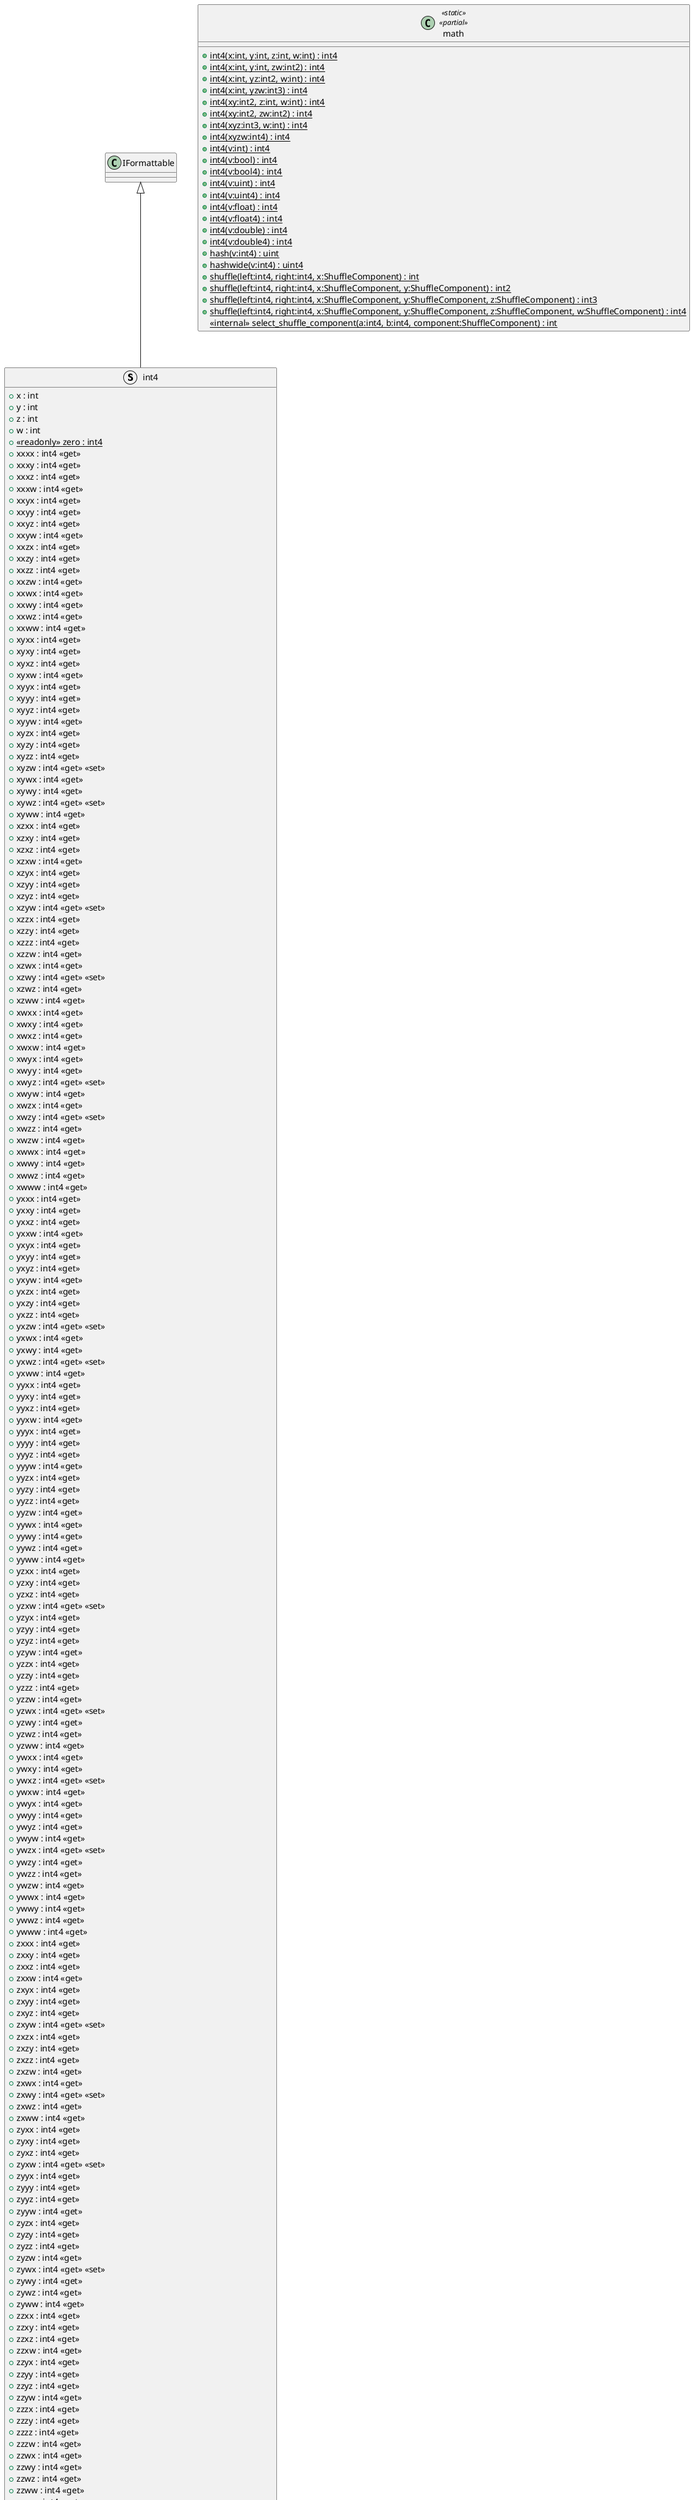 @startuml
struct int4 {
    + x : int
    + y : int
    + z : int
    + w : int
    + {static} <<readonly>> zero : int4
    + int4(x:int, y:int, z:int, w:int)
    + int4(x:int, y:int, zw:int2)
    + int4(x:int, yz:int2, w:int)
    + int4(x:int, yzw:int3)
    + int4(xy:int2, z:int, w:int)
    + int4(xy:int2, zw:int2)
    + int4(xyz:int3, w:int)
    + int4(xyzw:int4)
    + int4(v:int)
    + int4(v:bool)
    + int4(v:bool4)
    + int4(v:uint)
    + int4(v:uint4)
    + int4(v:float)
    + int4(v:float4)
    + int4(v:double)
    + int4(v:double4)
    + xxxx : int4 <<get>>
    + xxxy : int4 <<get>>
    + xxxz : int4 <<get>>
    + xxxw : int4 <<get>>
    + xxyx : int4 <<get>>
    + xxyy : int4 <<get>>
    + xxyz : int4 <<get>>
    + xxyw : int4 <<get>>
    + xxzx : int4 <<get>>
    + xxzy : int4 <<get>>
    + xxzz : int4 <<get>>
    + xxzw : int4 <<get>>
    + xxwx : int4 <<get>>
    + xxwy : int4 <<get>>
    + xxwz : int4 <<get>>
    + xxww : int4 <<get>>
    + xyxx : int4 <<get>>
    + xyxy : int4 <<get>>
    + xyxz : int4 <<get>>
    + xyxw : int4 <<get>>
    + xyyx : int4 <<get>>
    + xyyy : int4 <<get>>
    + xyyz : int4 <<get>>
    + xyyw : int4 <<get>>
    + xyzx : int4 <<get>>
    + xyzy : int4 <<get>>
    + xyzz : int4 <<get>>
    + xyzw : int4 <<get>> <<set>>
    + xywx : int4 <<get>>
    + xywy : int4 <<get>>
    + xywz : int4 <<get>> <<set>>
    + xyww : int4 <<get>>
    + xzxx : int4 <<get>>
    + xzxy : int4 <<get>>
    + xzxz : int4 <<get>>
    + xzxw : int4 <<get>>
    + xzyx : int4 <<get>>
    + xzyy : int4 <<get>>
    + xzyz : int4 <<get>>
    + xzyw : int4 <<get>> <<set>>
    + xzzx : int4 <<get>>
    + xzzy : int4 <<get>>
    + xzzz : int4 <<get>>
    + xzzw : int4 <<get>>
    + xzwx : int4 <<get>>
    + xzwy : int4 <<get>> <<set>>
    + xzwz : int4 <<get>>
    + xzww : int4 <<get>>
    + xwxx : int4 <<get>>
    + xwxy : int4 <<get>>
    + xwxz : int4 <<get>>
    + xwxw : int4 <<get>>
    + xwyx : int4 <<get>>
    + xwyy : int4 <<get>>
    + xwyz : int4 <<get>> <<set>>
    + xwyw : int4 <<get>>
    + xwzx : int4 <<get>>
    + xwzy : int4 <<get>> <<set>>
    + xwzz : int4 <<get>>
    + xwzw : int4 <<get>>
    + xwwx : int4 <<get>>
    + xwwy : int4 <<get>>
    + xwwz : int4 <<get>>
    + xwww : int4 <<get>>
    + yxxx : int4 <<get>>
    + yxxy : int4 <<get>>
    + yxxz : int4 <<get>>
    + yxxw : int4 <<get>>
    + yxyx : int4 <<get>>
    + yxyy : int4 <<get>>
    + yxyz : int4 <<get>>
    + yxyw : int4 <<get>>
    + yxzx : int4 <<get>>
    + yxzy : int4 <<get>>
    + yxzz : int4 <<get>>
    + yxzw : int4 <<get>> <<set>>
    + yxwx : int4 <<get>>
    + yxwy : int4 <<get>>
    + yxwz : int4 <<get>> <<set>>
    + yxww : int4 <<get>>
    + yyxx : int4 <<get>>
    + yyxy : int4 <<get>>
    + yyxz : int4 <<get>>
    + yyxw : int4 <<get>>
    + yyyx : int4 <<get>>
    + yyyy : int4 <<get>>
    + yyyz : int4 <<get>>
    + yyyw : int4 <<get>>
    + yyzx : int4 <<get>>
    + yyzy : int4 <<get>>
    + yyzz : int4 <<get>>
    + yyzw : int4 <<get>>
    + yywx : int4 <<get>>
    + yywy : int4 <<get>>
    + yywz : int4 <<get>>
    + yyww : int4 <<get>>
    + yzxx : int4 <<get>>
    + yzxy : int4 <<get>>
    + yzxz : int4 <<get>>
    + yzxw : int4 <<get>> <<set>>
    + yzyx : int4 <<get>>
    + yzyy : int4 <<get>>
    + yzyz : int4 <<get>>
    + yzyw : int4 <<get>>
    + yzzx : int4 <<get>>
    + yzzy : int4 <<get>>
    + yzzz : int4 <<get>>
    + yzzw : int4 <<get>>
    + yzwx : int4 <<get>> <<set>>
    + yzwy : int4 <<get>>
    + yzwz : int4 <<get>>
    + yzww : int4 <<get>>
    + ywxx : int4 <<get>>
    + ywxy : int4 <<get>>
    + ywxz : int4 <<get>> <<set>>
    + ywxw : int4 <<get>>
    + ywyx : int4 <<get>>
    + ywyy : int4 <<get>>
    + ywyz : int4 <<get>>
    + ywyw : int4 <<get>>
    + ywzx : int4 <<get>> <<set>>
    + ywzy : int4 <<get>>
    + ywzz : int4 <<get>>
    + ywzw : int4 <<get>>
    + ywwx : int4 <<get>>
    + ywwy : int4 <<get>>
    + ywwz : int4 <<get>>
    + ywww : int4 <<get>>
    + zxxx : int4 <<get>>
    + zxxy : int4 <<get>>
    + zxxz : int4 <<get>>
    + zxxw : int4 <<get>>
    + zxyx : int4 <<get>>
    + zxyy : int4 <<get>>
    + zxyz : int4 <<get>>
    + zxyw : int4 <<get>> <<set>>
    + zxzx : int4 <<get>>
    + zxzy : int4 <<get>>
    + zxzz : int4 <<get>>
    + zxzw : int4 <<get>>
    + zxwx : int4 <<get>>
    + zxwy : int4 <<get>> <<set>>
    + zxwz : int4 <<get>>
    + zxww : int4 <<get>>
    + zyxx : int4 <<get>>
    + zyxy : int4 <<get>>
    + zyxz : int4 <<get>>
    + zyxw : int4 <<get>> <<set>>
    + zyyx : int4 <<get>>
    + zyyy : int4 <<get>>
    + zyyz : int4 <<get>>
    + zyyw : int4 <<get>>
    + zyzx : int4 <<get>>
    + zyzy : int4 <<get>>
    + zyzz : int4 <<get>>
    + zyzw : int4 <<get>>
    + zywx : int4 <<get>> <<set>>
    + zywy : int4 <<get>>
    + zywz : int4 <<get>>
    + zyww : int4 <<get>>
    + zzxx : int4 <<get>>
    + zzxy : int4 <<get>>
    + zzxz : int4 <<get>>
    + zzxw : int4 <<get>>
    + zzyx : int4 <<get>>
    + zzyy : int4 <<get>>
    + zzyz : int4 <<get>>
    + zzyw : int4 <<get>>
    + zzzx : int4 <<get>>
    + zzzy : int4 <<get>>
    + zzzz : int4 <<get>>
    + zzzw : int4 <<get>>
    + zzwx : int4 <<get>>
    + zzwy : int4 <<get>>
    + zzwz : int4 <<get>>
    + zzww : int4 <<get>>
    + zwxx : int4 <<get>>
    + zwxy : int4 <<get>> <<set>>
    + zwxz : int4 <<get>>
    + zwxw : int4 <<get>>
    + zwyx : int4 <<get>> <<set>>
    + zwyy : int4 <<get>>
    + zwyz : int4 <<get>>
    + zwyw : int4 <<get>>
    + zwzx : int4 <<get>>
    + zwzy : int4 <<get>>
    + zwzz : int4 <<get>>
    + zwzw : int4 <<get>>
    + zwwx : int4 <<get>>
    + zwwy : int4 <<get>>
    + zwwz : int4 <<get>>
    + zwww : int4 <<get>>
    + wxxx : int4 <<get>>
    + wxxy : int4 <<get>>
    + wxxz : int4 <<get>>
    + wxxw : int4 <<get>>
    + wxyx : int4 <<get>>
    + wxyy : int4 <<get>>
    + wxyz : int4 <<get>> <<set>>
    + wxyw : int4 <<get>>
    + wxzx : int4 <<get>>
    + wxzy : int4 <<get>> <<set>>
    + wxzz : int4 <<get>>
    + wxzw : int4 <<get>>
    + wxwx : int4 <<get>>
    + wxwy : int4 <<get>>
    + wxwz : int4 <<get>>
    + wxww : int4 <<get>>
    + wyxx : int4 <<get>>
    + wyxy : int4 <<get>>
    + wyxz : int4 <<get>> <<set>>
    + wyxw : int4 <<get>>
    + wyyx : int4 <<get>>
    + wyyy : int4 <<get>>
    + wyyz : int4 <<get>>
    + wyyw : int4 <<get>>
    + wyzx : int4 <<get>> <<set>>
    + wyzy : int4 <<get>>
    + wyzz : int4 <<get>>
    + wyzw : int4 <<get>>
    + wywx : int4 <<get>>
    + wywy : int4 <<get>>
    + wywz : int4 <<get>>
    + wyww : int4 <<get>>
    + wzxx : int4 <<get>>
    + wzxy : int4 <<get>> <<set>>
    + wzxz : int4 <<get>>
    + wzxw : int4 <<get>>
    + wzyx : int4 <<get>> <<set>>
    + wzyy : int4 <<get>>
    + wzyz : int4 <<get>>
    + wzyw : int4 <<get>>
    + wzzx : int4 <<get>>
    + wzzy : int4 <<get>>
    + wzzz : int4 <<get>>
    + wzzw : int4 <<get>>
    + wzwx : int4 <<get>>
    + wzwy : int4 <<get>>
    + wzwz : int4 <<get>>
    + wzww : int4 <<get>>
    + wwxx : int4 <<get>>
    + wwxy : int4 <<get>>
    + wwxz : int4 <<get>>
    + wwxw : int4 <<get>>
    + wwyx : int4 <<get>>
    + wwyy : int4 <<get>>
    + wwyz : int4 <<get>>
    + wwyw : int4 <<get>>
    + wwzx : int4 <<get>>
    + wwzy : int4 <<get>>
    + wwzz : int4 <<get>>
    + wwzw : int4 <<get>>
    + wwwx : int4 <<get>>
    + wwwy : int4 <<get>>
    + wwwz : int4 <<get>>
    + wwww : int4 <<get>>
    + xxx : int3 <<get>>
    + xxy : int3 <<get>>
    + xxz : int3 <<get>>
    + xxw : int3 <<get>>
    + xyx : int3 <<get>>
    + xyy : int3 <<get>>
    + xyz : int3 <<get>> <<set>>
    + xyw : int3 <<get>> <<set>>
    + xzx : int3 <<get>>
    + xzy : int3 <<get>> <<set>>
    + xzz : int3 <<get>>
    + xzw : int3 <<get>> <<set>>
    + xwx : int3 <<get>>
    + xwy : int3 <<get>> <<set>>
    + xwz : int3 <<get>> <<set>>
    + xww : int3 <<get>>
    + yxx : int3 <<get>>
    + yxy : int3 <<get>>
    + yxz : int3 <<get>> <<set>>
    + yxw : int3 <<get>> <<set>>
    + yyx : int3 <<get>>
    + yyy : int3 <<get>>
    + yyz : int3 <<get>>
    + yyw : int3 <<get>>
    + yzx : int3 <<get>> <<set>>
    + yzy : int3 <<get>>
    + yzz : int3 <<get>>
    + yzw : int3 <<get>> <<set>>
    + ywx : int3 <<get>> <<set>>
    + ywy : int3 <<get>>
    + ywz : int3 <<get>> <<set>>
    + yww : int3 <<get>>
    + zxx : int3 <<get>>
    + zxy : int3 <<get>> <<set>>
    + zxz : int3 <<get>>
    + zxw : int3 <<get>> <<set>>
    + zyx : int3 <<get>> <<set>>
    + zyy : int3 <<get>>
    + zyz : int3 <<get>>
    + zyw : int3 <<get>> <<set>>
    + zzx : int3 <<get>>
    + zzy : int3 <<get>>
    + zzz : int3 <<get>>
    + zzw : int3 <<get>>
    + zwx : int3 <<get>> <<set>>
    + zwy : int3 <<get>> <<set>>
    + zwz : int3 <<get>>
    + zww : int3 <<get>>
    + wxx : int3 <<get>>
    + wxy : int3 <<get>> <<set>>
    + wxz : int3 <<get>> <<set>>
    + wxw : int3 <<get>>
    + wyx : int3 <<get>> <<set>>
    + wyy : int3 <<get>>
    + wyz : int3 <<get>> <<set>>
    + wyw : int3 <<get>>
    + wzx : int3 <<get>> <<set>>
    + wzy : int3 <<get>> <<set>>
    + wzz : int3 <<get>>
    + wzw : int3 <<get>>
    + wwx : int3 <<get>>
    + wwy : int3 <<get>>
    + wwz : int3 <<get>>
    + www : int3 <<get>>
    + xx : int2 <<get>>
    + xy : int2 <<get>> <<set>>
    + xz : int2 <<get>> <<set>>
    + xw : int2 <<get>> <<set>>
    + yx : int2 <<get>> <<set>>
    + yy : int2 <<get>>
    + yz : int2 <<get>> <<set>>
    + yw : int2 <<get>> <<set>>
    + zx : int2 <<get>> <<set>>
    + zy : int2 <<get>> <<set>>
    + zz : int2 <<get>>
    + zw : int2 <<get>> <<set>>
    + wx : int2 <<get>> <<set>>
    + wy : int2 <<get>> <<set>>
    + wz : int2 <<get>> <<set>>
    + ww : int2 <<get>>
    + Equals(rhs:int4) : bool
    + <<override>> Equals(o:object) : bool
    + <<override>> GetHashCode() : int
    + <<override>> ToString() : string
    + ToString(format:string, formatProvider:IFormatProvider) : string
}
class math <<static>> <<partial>> {
    + {static} int4(x:int, y:int, z:int, w:int) : int4
    + {static} int4(x:int, y:int, zw:int2) : int4
    + {static} int4(x:int, yz:int2, w:int) : int4
    + {static} int4(x:int, yzw:int3) : int4
    + {static} int4(xy:int2, z:int, w:int) : int4
    + {static} int4(xy:int2, zw:int2) : int4
    + {static} int4(xyz:int3, w:int) : int4
    + {static} int4(xyzw:int4) : int4
    + {static} int4(v:int) : int4
    + {static} int4(v:bool) : int4
    + {static} int4(v:bool4) : int4
    + {static} int4(v:uint) : int4
    + {static} int4(v:uint4) : int4
    + {static} int4(v:float) : int4
    + {static} int4(v:float4) : int4
    + {static} int4(v:double) : int4
    + {static} int4(v:double4) : int4
    + {static} hash(v:int4) : uint
    + {static} hashwide(v:int4) : uint4
    + {static} shuffle(left:int4, right:int4, x:ShuffleComponent) : int
    + {static} shuffle(left:int4, right:int4, x:ShuffleComponent, y:ShuffleComponent) : int2
    + {static} shuffle(left:int4, right:int4, x:ShuffleComponent, y:ShuffleComponent, z:ShuffleComponent) : int3
    + {static} shuffle(left:int4, right:int4, x:ShuffleComponent, y:ShuffleComponent, z:ShuffleComponent, w:ShuffleComponent) : int4
    <<internal>> {static} select_shuffle_component(a:int4, b:int4, component:ShuffleComponent) : int
}
class DebuggerProxy <<sealed>> {
    + x : int
    + y : int
    + z : int
    + w : int
    + DebuggerProxy(v:int4)
}
IFormattable <|-- int4
int4 +-- DebuggerProxy
@enduml
